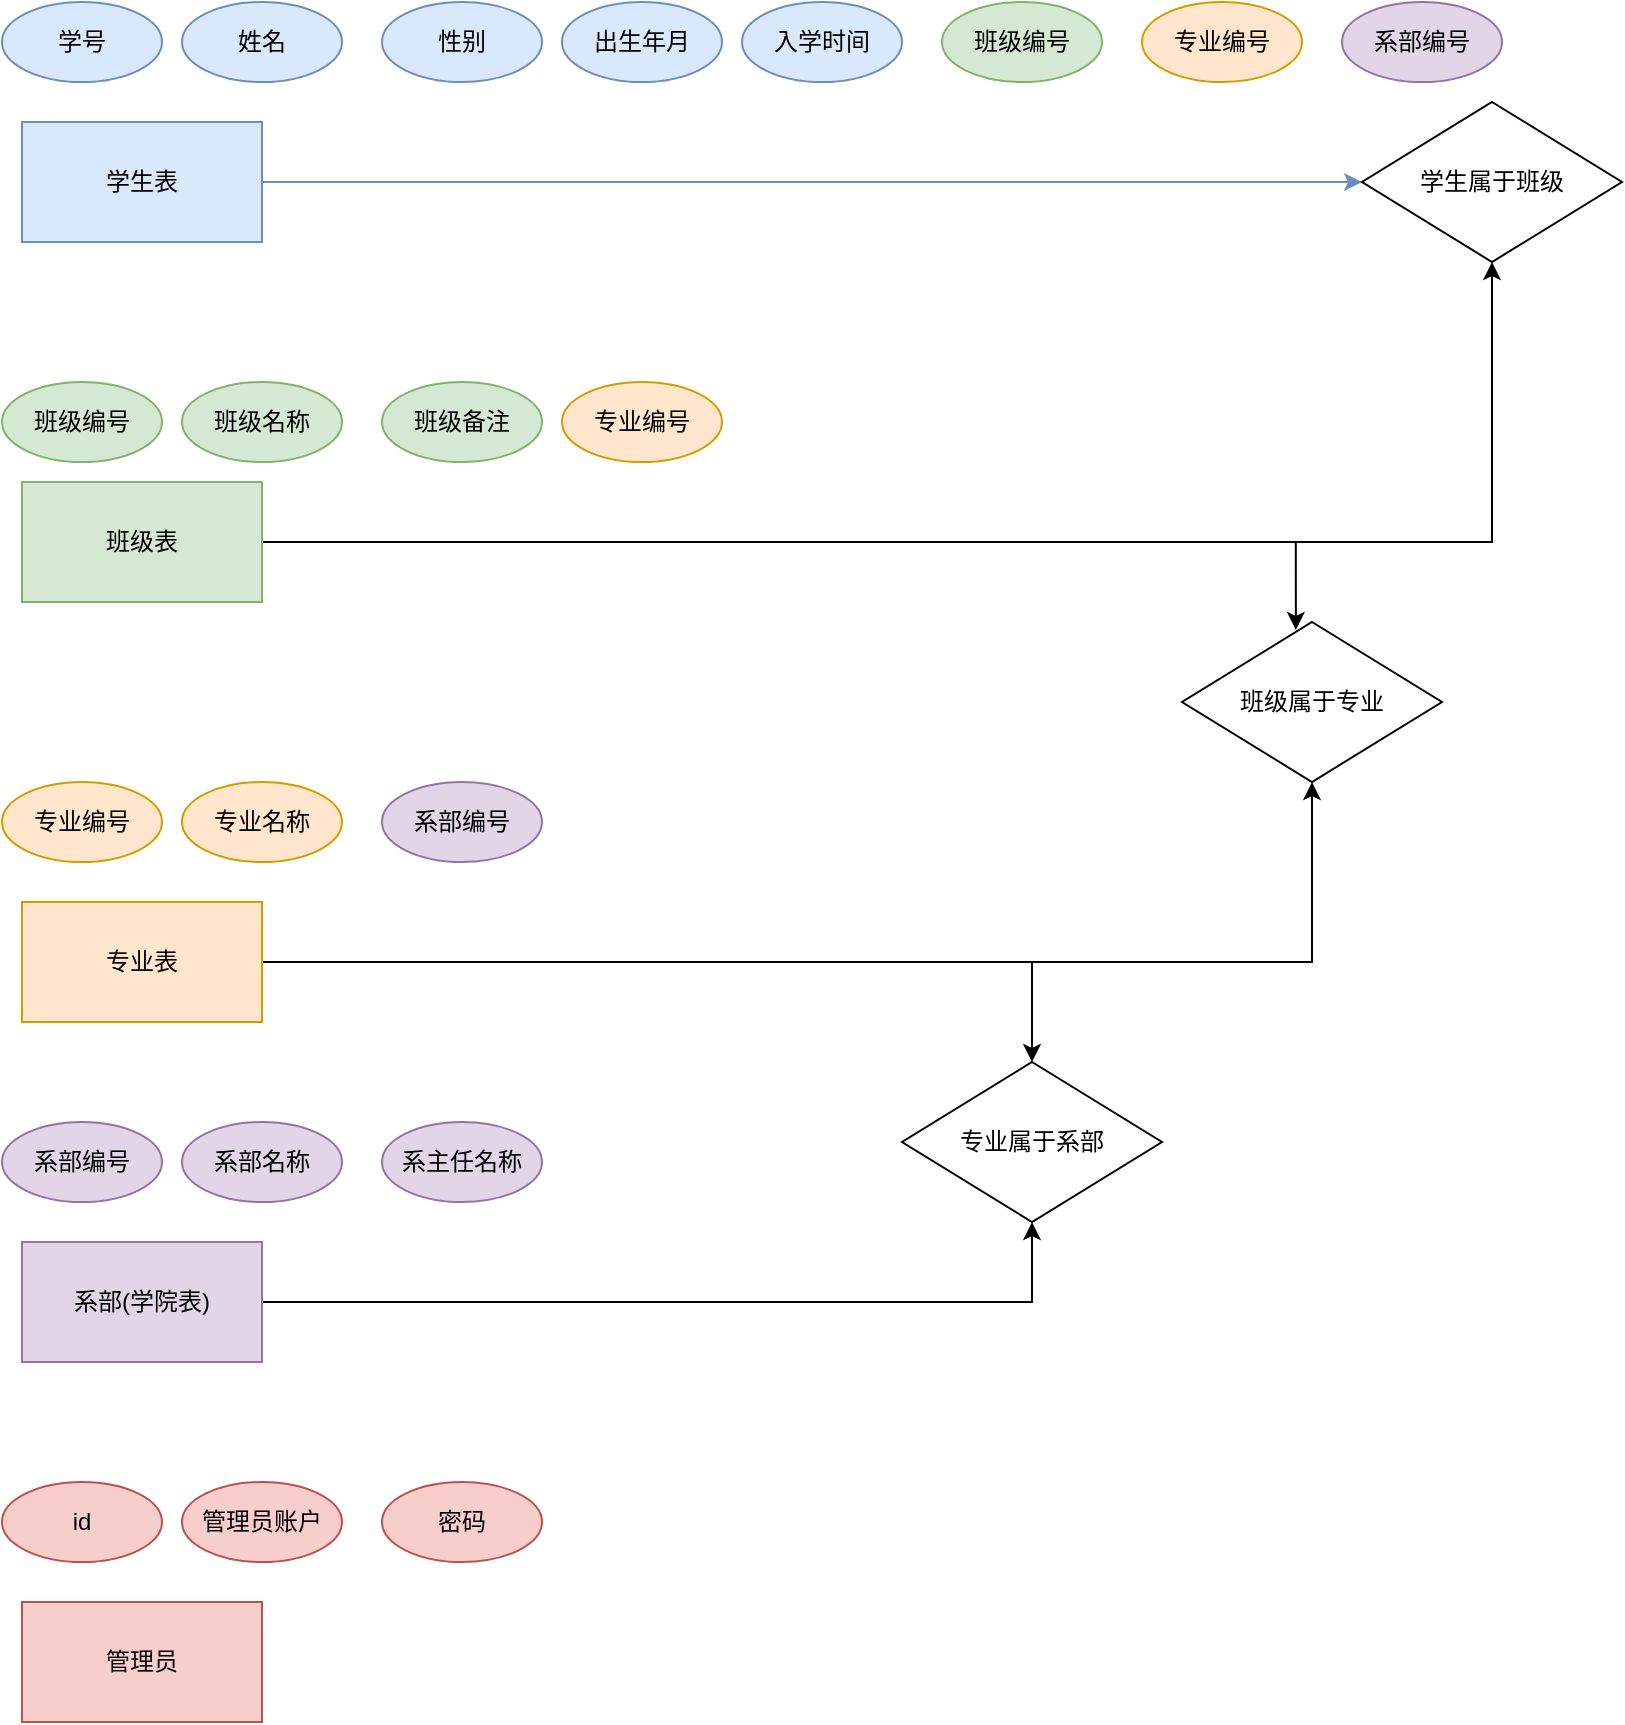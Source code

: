 <mxfile version="17.1.1" type="github">
  <diagram id="R2lEEEUBdFMjLlhIrx00" name="Page-1">
    <mxGraphModel dx="2198" dy="981" grid="1" gridSize="10" guides="1" tooltips="1" connect="1" arrows="1" fold="1" page="1" pageScale="1" pageWidth="850" pageHeight="1100" math="0" shadow="0" extFonts="Permanent Marker^https://fonts.googleapis.com/css?family=Permanent+Marker">
      <root>
        <mxCell id="0" />
        <mxCell id="1" parent="0" />
        <mxCell id="GzRN_tmuiBxeOjjzwh3L-35" style="edgeStyle=orthogonalEdgeStyle;rounded=0;orthogonalLoop=1;jettySize=auto;html=1;exitX=1;exitY=0.5;exitDx=0;exitDy=0;fillColor=#dae8fc;strokeColor=#6c8ebf;" edge="1" parent="1" source="GzRN_tmuiBxeOjjzwh3L-1" target="GzRN_tmuiBxeOjjzwh3L-34">
          <mxGeometry relative="1" as="geometry" />
        </mxCell>
        <mxCell id="GzRN_tmuiBxeOjjzwh3L-1" value="学生表" style="rounded=0;whiteSpace=wrap;html=1;fillColor=#dae8fc;strokeColor=#6c8ebf;" vertex="1" parent="1">
          <mxGeometry x="30" y="120" width="120" height="60" as="geometry" />
        </mxCell>
        <mxCell id="GzRN_tmuiBxeOjjzwh3L-2" value="学号" style="ellipse;whiteSpace=wrap;html=1;fillColor=#dae8fc;strokeColor=#6c8ebf;" vertex="1" parent="1">
          <mxGeometry x="20" y="60" width="80" height="40" as="geometry" />
        </mxCell>
        <mxCell id="GzRN_tmuiBxeOjjzwh3L-3" value="姓名" style="ellipse;whiteSpace=wrap;html=1;fillColor=#dae8fc;strokeColor=#6c8ebf;" vertex="1" parent="1">
          <mxGeometry x="110" y="60" width="80" height="40" as="geometry" />
        </mxCell>
        <mxCell id="GzRN_tmuiBxeOjjzwh3L-4" value="性别" style="ellipse;whiteSpace=wrap;html=1;fillColor=#dae8fc;strokeColor=#6c8ebf;" vertex="1" parent="1">
          <mxGeometry x="210" y="60" width="80" height="40" as="geometry" />
        </mxCell>
        <mxCell id="GzRN_tmuiBxeOjjzwh3L-5" value="出生年月" style="ellipse;whiteSpace=wrap;html=1;fillColor=#dae8fc;strokeColor=#6c8ebf;" vertex="1" parent="1">
          <mxGeometry x="300" y="60" width="80" height="40" as="geometry" />
        </mxCell>
        <mxCell id="GzRN_tmuiBxeOjjzwh3L-6" value="入学时间" style="ellipse;whiteSpace=wrap;html=1;fillColor=#dae8fc;strokeColor=#6c8ebf;" vertex="1" parent="1">
          <mxGeometry x="390" y="60" width="80" height="40" as="geometry" />
        </mxCell>
        <mxCell id="GzRN_tmuiBxeOjjzwh3L-7" value="班级名称" style="ellipse;whiteSpace=wrap;html=1;fillColor=#d5e8d4;strokeColor=#82b366;" vertex="1" parent="1">
          <mxGeometry x="110" y="250" width="80" height="40" as="geometry" />
        </mxCell>
        <mxCell id="GzRN_tmuiBxeOjjzwh3L-8" value="专业名称" style="ellipse;whiteSpace=wrap;html=1;fillColor=#ffe6cc;strokeColor=#d79b00;" vertex="1" parent="1">
          <mxGeometry x="110" y="450" width="80" height="40" as="geometry" />
        </mxCell>
        <mxCell id="GzRN_tmuiBxeOjjzwh3L-9" value="班级备注" style="ellipse;whiteSpace=wrap;html=1;fillColor=#d5e8d4;strokeColor=#82b366;" vertex="1" parent="1">
          <mxGeometry x="210" y="250" width="80" height="40" as="geometry" />
        </mxCell>
        <mxCell id="GzRN_tmuiBxeOjjzwh3L-11" value="系主任名称" style="ellipse;whiteSpace=wrap;html=1;fillColor=#e1d5e7;strokeColor=#9673a6;" vertex="1" parent="1">
          <mxGeometry x="210" y="620" width="80" height="40" as="geometry" />
        </mxCell>
        <mxCell id="GzRN_tmuiBxeOjjzwh3L-36" style="edgeStyle=orthogonalEdgeStyle;rounded=0;orthogonalLoop=1;jettySize=auto;html=1;exitX=1;exitY=0.5;exitDx=0;exitDy=0;entryX=0.5;entryY=1;entryDx=0;entryDy=0;" edge="1" parent="1" source="GzRN_tmuiBxeOjjzwh3L-12" target="GzRN_tmuiBxeOjjzwh3L-34">
          <mxGeometry relative="1" as="geometry" />
        </mxCell>
        <mxCell id="GzRN_tmuiBxeOjjzwh3L-41" style="edgeStyle=orthogonalEdgeStyle;rounded=0;orthogonalLoop=1;jettySize=auto;html=1;entryX=0.438;entryY=0.05;entryDx=0;entryDy=0;entryPerimeter=0;" edge="1" parent="1" source="GzRN_tmuiBxeOjjzwh3L-12" target="GzRN_tmuiBxeOjjzwh3L-38">
          <mxGeometry relative="1" as="geometry" />
        </mxCell>
        <mxCell id="GzRN_tmuiBxeOjjzwh3L-12" value="班级表" style="rounded=0;whiteSpace=wrap;html=1;fillColor=#d5e8d4;strokeColor=#82b366;" vertex="1" parent="1">
          <mxGeometry x="30" y="300" width="120" height="60" as="geometry" />
        </mxCell>
        <mxCell id="GzRN_tmuiBxeOjjzwh3L-39" style="edgeStyle=orthogonalEdgeStyle;rounded=0;orthogonalLoop=1;jettySize=auto;html=1;exitX=1;exitY=0.5;exitDx=0;exitDy=0;" edge="1" parent="1" source="GzRN_tmuiBxeOjjzwh3L-13" target="GzRN_tmuiBxeOjjzwh3L-38">
          <mxGeometry relative="1" as="geometry" />
        </mxCell>
        <mxCell id="GzRN_tmuiBxeOjjzwh3L-43" style="edgeStyle=orthogonalEdgeStyle;rounded=0;orthogonalLoop=1;jettySize=auto;html=1;exitX=1;exitY=0.5;exitDx=0;exitDy=0;" edge="1" parent="1" source="GzRN_tmuiBxeOjjzwh3L-13" target="GzRN_tmuiBxeOjjzwh3L-42">
          <mxGeometry relative="1" as="geometry" />
        </mxCell>
        <mxCell id="GzRN_tmuiBxeOjjzwh3L-13" value="专业表" style="rounded=0;whiteSpace=wrap;html=1;fillColor=#ffe6cc;strokeColor=#d79b00;" vertex="1" parent="1">
          <mxGeometry x="30" y="510" width="120" height="60" as="geometry" />
        </mxCell>
        <mxCell id="GzRN_tmuiBxeOjjzwh3L-44" style="edgeStyle=orthogonalEdgeStyle;rounded=0;orthogonalLoop=1;jettySize=auto;html=1;exitX=1;exitY=0.5;exitDx=0;exitDy=0;" edge="1" parent="1" source="GzRN_tmuiBxeOjjzwh3L-14" target="GzRN_tmuiBxeOjjzwh3L-42">
          <mxGeometry relative="1" as="geometry" />
        </mxCell>
        <mxCell id="GzRN_tmuiBxeOjjzwh3L-14" value="系部(学院表)" style="rounded=0;whiteSpace=wrap;html=1;fillColor=#e1d5e7;strokeColor=#9673a6;" vertex="1" parent="1">
          <mxGeometry x="30" y="680" width="120" height="60" as="geometry" />
        </mxCell>
        <mxCell id="GzRN_tmuiBxeOjjzwh3L-17" value="班级编号" style="ellipse;whiteSpace=wrap;html=1;fillColor=#d5e8d4;strokeColor=#82b366;" vertex="1" parent="1">
          <mxGeometry x="20" y="250" width="80" height="40" as="geometry" />
        </mxCell>
        <mxCell id="GzRN_tmuiBxeOjjzwh3L-19" value="班级编号" style="ellipse;whiteSpace=wrap;html=1;fillColor=#d5e8d4;strokeColor=#82b366;" vertex="1" parent="1">
          <mxGeometry x="490" y="60" width="80" height="40" as="geometry" />
        </mxCell>
        <mxCell id="GzRN_tmuiBxeOjjzwh3L-21" value="专业编号" style="ellipse;whiteSpace=wrap;html=1;fillColor=#ffe6cc;strokeColor=#d79b00;" vertex="1" parent="1">
          <mxGeometry x="300" y="250" width="80" height="40" as="geometry" />
        </mxCell>
        <mxCell id="GzRN_tmuiBxeOjjzwh3L-22" value="专业编号" style="ellipse;whiteSpace=wrap;html=1;fillColor=#ffe6cc;strokeColor=#d79b00;" vertex="1" parent="1">
          <mxGeometry x="20" y="450" width="80" height="40" as="geometry" />
        </mxCell>
        <mxCell id="GzRN_tmuiBxeOjjzwh3L-24" value="系部编号" style="ellipse;whiteSpace=wrap;html=1;fillColor=#e1d5e7;strokeColor=#9673a6;" vertex="1" parent="1">
          <mxGeometry x="20" y="620" width="80" height="40" as="geometry" />
        </mxCell>
        <mxCell id="GzRN_tmuiBxeOjjzwh3L-25" value="系部编号" style="ellipse;whiteSpace=wrap;html=1;fillColor=#e1d5e7;strokeColor=#9673a6;" vertex="1" parent="1">
          <mxGeometry x="210" y="450" width="80" height="40" as="geometry" />
        </mxCell>
        <mxCell id="GzRN_tmuiBxeOjjzwh3L-26" value="专业编号" style="ellipse;whiteSpace=wrap;html=1;fillColor=#ffe6cc;strokeColor=#d79b00;" vertex="1" parent="1">
          <mxGeometry x="590" y="60" width="80" height="40" as="geometry" />
        </mxCell>
        <mxCell id="GzRN_tmuiBxeOjjzwh3L-27" value="系部编号" style="ellipse;whiteSpace=wrap;html=1;fillColor=#e1d5e7;strokeColor=#9673a6;" vertex="1" parent="1">
          <mxGeometry x="690" y="60" width="80" height="40" as="geometry" />
        </mxCell>
        <mxCell id="GzRN_tmuiBxeOjjzwh3L-29" value="管理员" style="rounded=0;whiteSpace=wrap;html=1;fillColor=#f8cecc;strokeColor=#b85450;" vertex="1" parent="1">
          <mxGeometry x="30" y="860" width="120" height="60" as="geometry" />
        </mxCell>
        <mxCell id="GzRN_tmuiBxeOjjzwh3L-31" value="id" style="ellipse;whiteSpace=wrap;html=1;fillColor=#f8cecc;strokeColor=#b85450;" vertex="1" parent="1">
          <mxGeometry x="20" y="800" width="80" height="40" as="geometry" />
        </mxCell>
        <mxCell id="GzRN_tmuiBxeOjjzwh3L-32" value="管理员账户" style="ellipse;whiteSpace=wrap;html=1;fillColor=#f8cecc;strokeColor=#b85450;" vertex="1" parent="1">
          <mxGeometry x="110" y="800" width="80" height="40" as="geometry" />
        </mxCell>
        <mxCell id="GzRN_tmuiBxeOjjzwh3L-33" value="密码" style="ellipse;whiteSpace=wrap;html=1;fillColor=#f8cecc;strokeColor=#b85450;" vertex="1" parent="1">
          <mxGeometry x="210" y="800" width="80" height="40" as="geometry" />
        </mxCell>
        <mxCell id="GzRN_tmuiBxeOjjzwh3L-34" value="学生属于班级" style="rhombus;whiteSpace=wrap;html=1;" vertex="1" parent="1">
          <mxGeometry x="700" y="110" width="130" height="80" as="geometry" />
        </mxCell>
        <mxCell id="GzRN_tmuiBxeOjjzwh3L-38" value="班级属于专业" style="rhombus;whiteSpace=wrap;html=1;" vertex="1" parent="1">
          <mxGeometry x="610" y="370" width="130" height="80" as="geometry" />
        </mxCell>
        <mxCell id="GzRN_tmuiBxeOjjzwh3L-42" value="专业属于系部" style="rhombus;whiteSpace=wrap;html=1;" vertex="1" parent="1">
          <mxGeometry x="470" y="590" width="130" height="80" as="geometry" />
        </mxCell>
        <mxCell id="GzRN_tmuiBxeOjjzwh3L-45" value="系部名称" style="ellipse;whiteSpace=wrap;html=1;fillColor=#e1d5e7;strokeColor=#9673a6;" vertex="1" parent="1">
          <mxGeometry x="110" y="620" width="80" height="40" as="geometry" />
        </mxCell>
      </root>
    </mxGraphModel>
  </diagram>
</mxfile>
